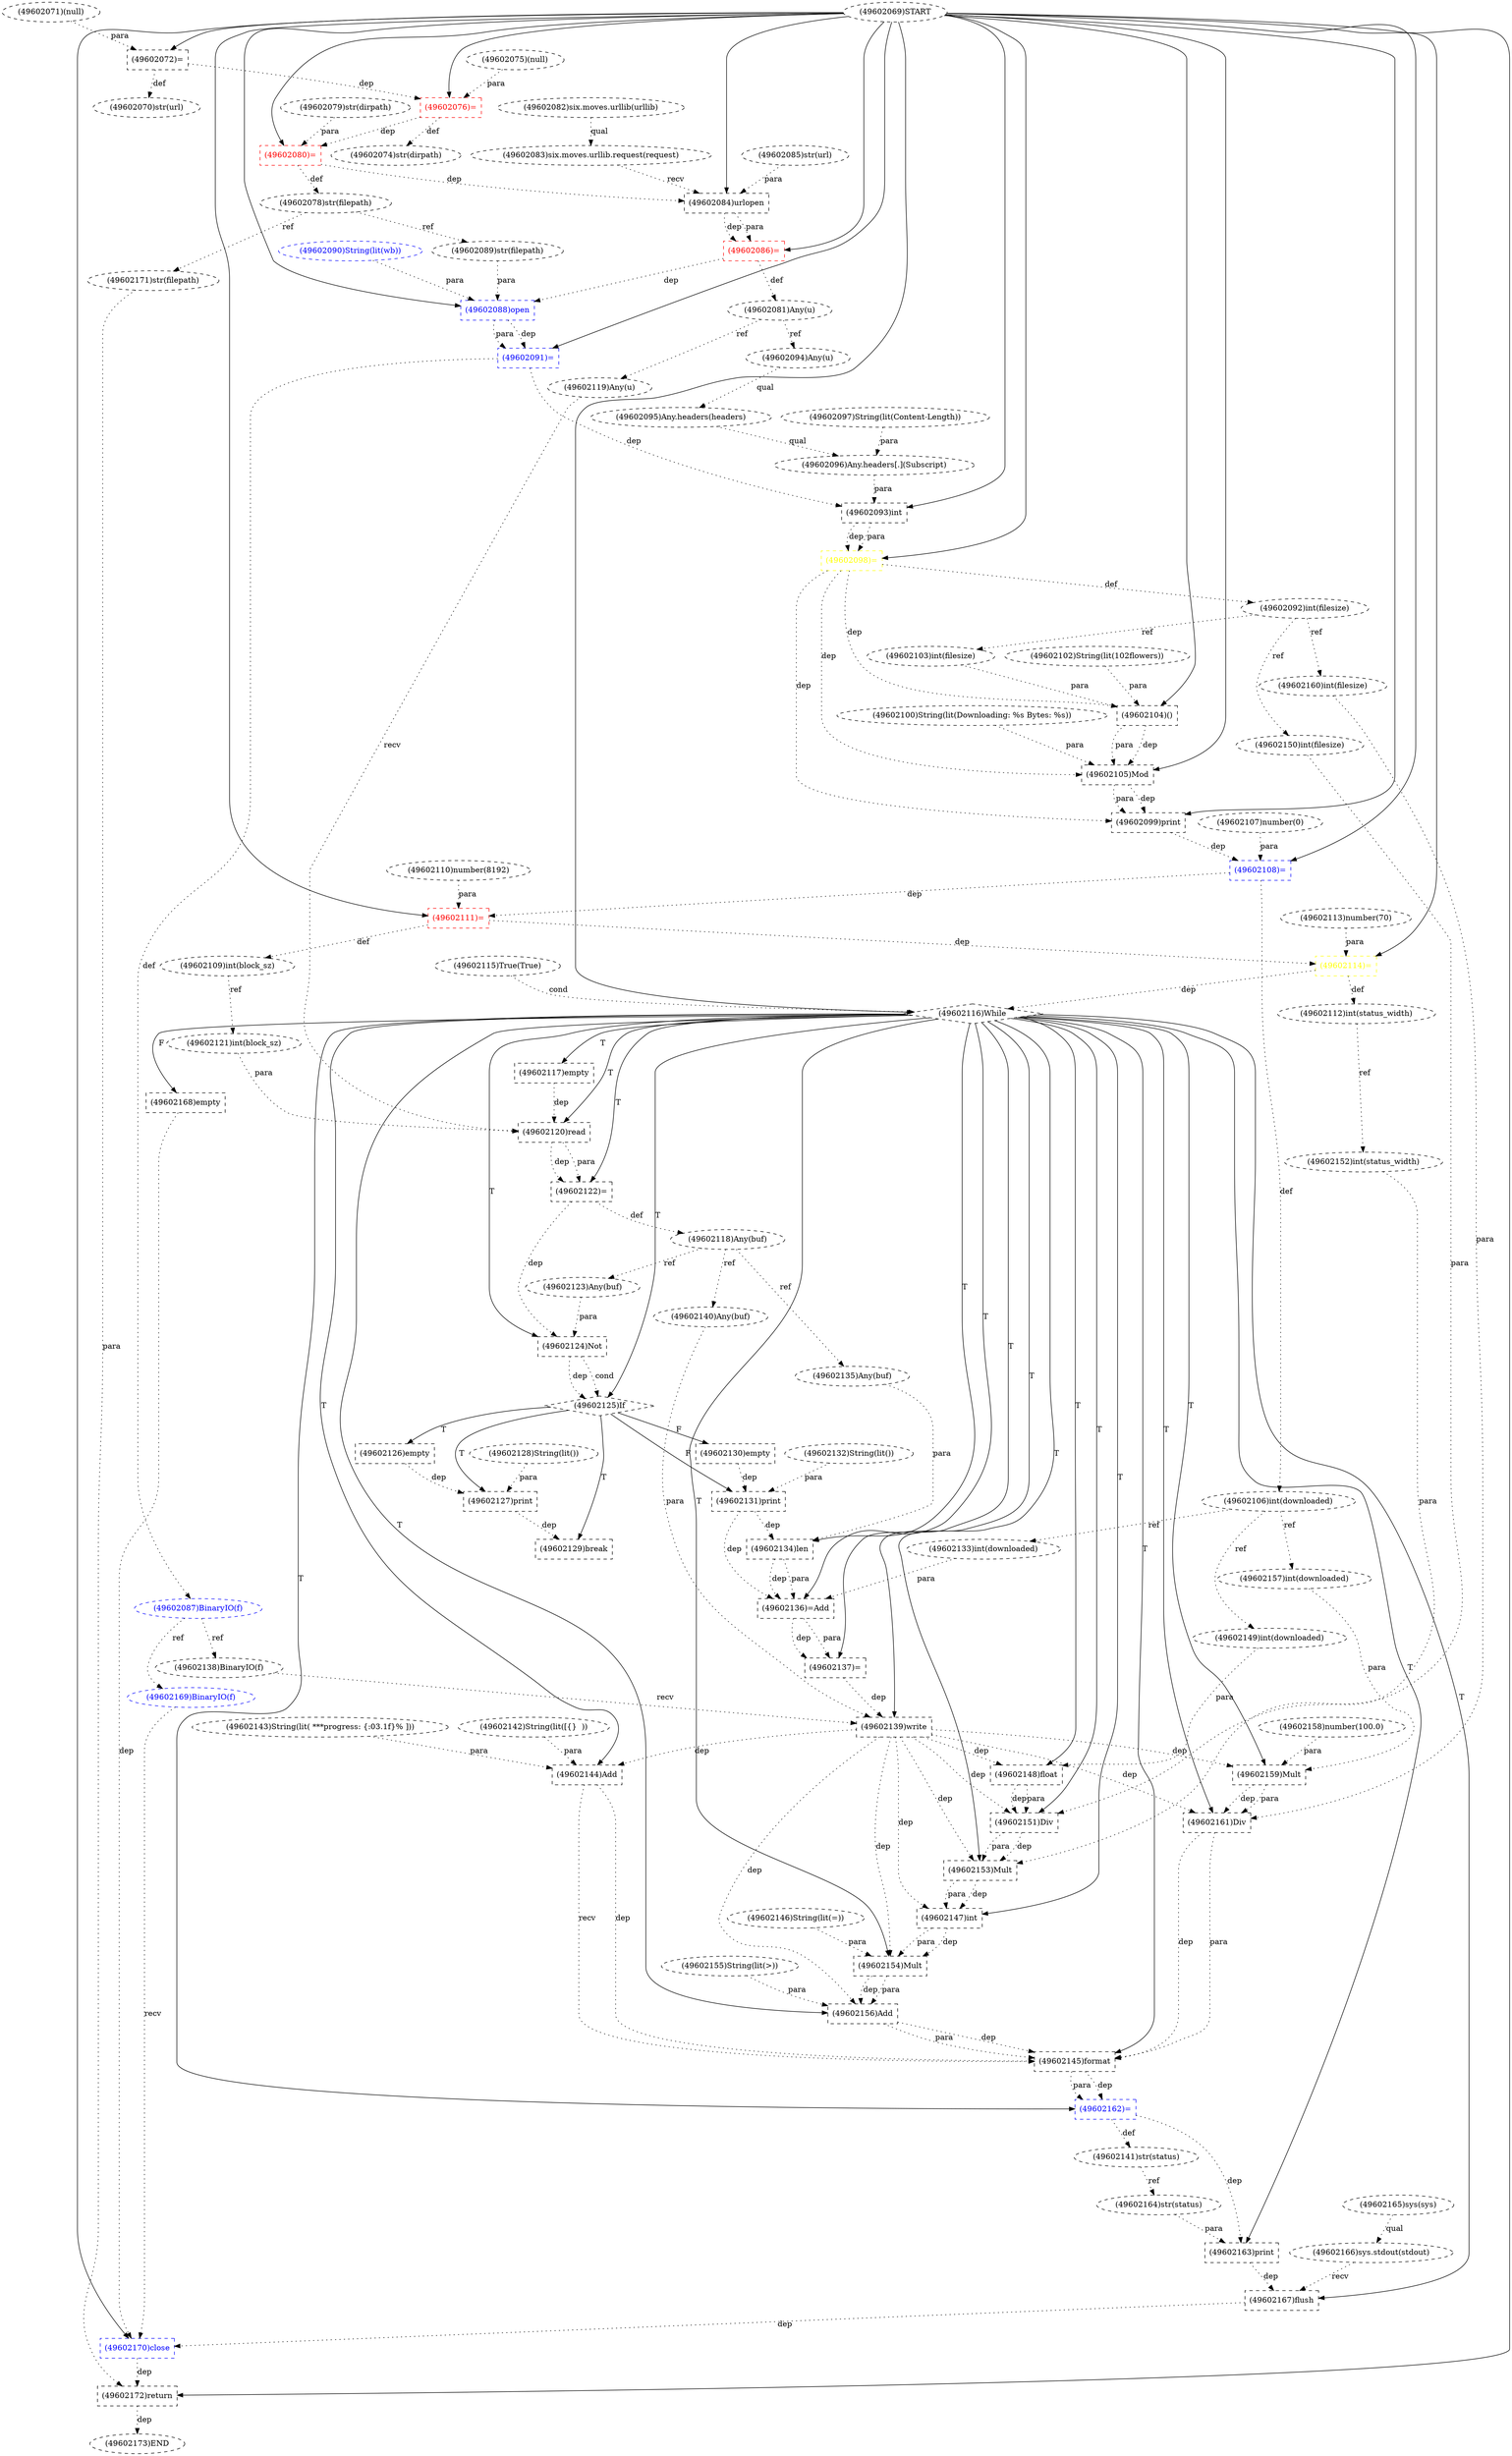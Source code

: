 digraph G {
1 [label="(49602118)Any(buf)" shape=ellipse style=dashed]
2 [label="(49602149)int(downloaded)" shape=ellipse style=dashed]
3 [label="(49602087)BinaryIO(f)" shape=ellipse style=dashed color=blue fontcolor=blue]
4 [label="(49602099)print" shape=box style=dashed]
5 [label="(49602070)str(url)" shape=ellipse style=dashed]
6 [label="(49602091)=" shape=box style=dashed color=blue fontcolor=blue]
7 [label="(49602111)=" shape=box style=dashed color=red fontcolor=red]
8 [label="(49602102)String(lit(102flowers))" shape=ellipse style=dashed]
9 [label="(49602150)int(filesize)" shape=ellipse style=dashed]
10 [label="(49602096)Any.headers[.](Subscript)" shape=ellipse style=dashed]
11 [label="(49602119)Any(u)" shape=ellipse style=dashed]
12 [label="(49602081)Any(u)" shape=ellipse style=dashed]
13 [label="(49602082)six.moves.urllib(urllib)" shape=ellipse style=dashed]
14 [label="(49602074)str(dirpath)" shape=ellipse style=dashed]
15 [label="(49602126)empty" shape=box style=dashed]
16 [label="(49602124)Not" shape=box style=dashed]
17 [label="(49602151)Div" shape=box style=dashed]
18 [label="(49602079)str(dirpath)" shape=ellipse style=dashed]
19 [label="(49602106)int(downloaded)" shape=ellipse style=dashed]
20 [label="(49602109)int(block_sz)" shape=ellipse style=dashed]
21 [label="(49602131)print" shape=box style=dashed]
22 [label="(49602095)Any.headers(headers)" shape=ellipse style=dashed]
23 [label="(49602071)(null)" shape=ellipse style=dashed]
24 [label="(49602163)print" shape=box style=dashed]
25 [label="(49602121)int(block_sz)" shape=ellipse style=dashed]
26 [label="(49602171)str(filepath)" shape=ellipse style=dashed]
27 [label="(49602115)True(True)" shape=ellipse style=dashed]
28 [label="(49602168)empty" shape=box style=dashed]
29 [label="(49602145)format" shape=box style=dashed]
30 [label="(49602123)Any(buf)" shape=ellipse style=dashed]
31 [label="(49602142)String(lit([{}  ))" shape=ellipse style=dashed]
32 [label="(49602146)String(lit(=))" shape=ellipse style=dashed]
33 [label="(49602127)print" shape=box style=dashed]
34 [label="(49602153)Mult" shape=box style=dashed]
35 [label="(49602100)String(lit(Downloading: %s Bytes: %s))" shape=ellipse style=dashed]
36 [label="(49602088)open" shape=box style=dashed color=blue fontcolor=blue]
37 [label="(49602069)START" style=dashed]
38 [label="(49602103)int(filesize)" shape=ellipse style=dashed]
39 [label="(49602161)Div" shape=box style=dashed]
40 [label="(49602075)(null)" shape=ellipse style=dashed]
41 [label="(49602170)close" shape=box style=dashed color=blue fontcolor=blue]
42 [label="(49602076)=" shape=box style=dashed color=red fontcolor=red]
43 [label="(49602107)number(0)" shape=ellipse style=dashed]
44 [label="(49602122)=" shape=box style=dashed color=black fontcolor=black]
45 [label="(49602138)BinaryIO(f)" shape=ellipse style=dashed]
46 [label="(49602114)=" shape=box style=dashed color=yellow fontcolor=yellow]
47 [label="(49602120)read" shape=box style=dashed]
48 [label="(49602144)Add" shape=box style=dashed]
49 [label="(49602159)Mult" shape=box style=dashed]
50 [label="(49602172)return" shape=box style=dashed]
51 [label="(49602085)str(url)" shape=ellipse style=dashed]
52 [label="(49602154)Mult" shape=box style=dashed]
53 [label="(49602152)int(status_width)" shape=ellipse style=dashed]
54 [label="(49602108)=" shape=box style=dashed color=blue fontcolor=blue]
55 [label="(49602080)=" shape=box style=dashed color=red fontcolor=red]
56 [label="(49602110)number(8192)" shape=ellipse style=dashed]
57 [label="(49602129)break" shape=box style=dashed]
58 [label="(49602113)number(70)" shape=ellipse style=dashed]
59 [label="(49602134)len" shape=box style=dashed]
60 [label="(49602105)Mod" shape=box style=dashed]
61 [label="(49602169)BinaryIO(f)" shape=ellipse style=dashed color=blue fontcolor=blue]
62 [label="(49602160)int(filesize)" shape=ellipse style=dashed]
63 [label="(49602165)sys(sys)" shape=ellipse style=dashed]
64 [label="(49602116)While" shape=diamond style=dashed]
65 [label="(49602130)empty" shape=box style=dashed]
66 [label="(49602143)String(lit( ***progress: {:03.1f}% ]))" shape=ellipse style=dashed]
67 [label="(49602090)String(lit(wb))" shape=ellipse style=dashed color=blue fontcolor=blue]
68 [label="(49602157)int(downloaded)" shape=ellipse style=dashed]
69 [label="(49602167)flush" shape=box style=dashed]
70 [label="(49602089)str(filepath)" shape=ellipse style=dashed]
71 [label="(49602135)Any(buf)" shape=ellipse style=dashed]
72 [label="(49602086)=" shape=box style=dashed color=red fontcolor=red]
73 [label="(49602132)String(lit())" shape=ellipse style=dashed]
74 [label="(49602097)String(lit(Content-Length))" shape=ellipse style=dashed]
75 [label="(49602072)=" shape=box style=dashed color=black fontcolor=black]
76 [label="(49602078)str(filepath)" shape=ellipse style=dashed]
77 [label="(49602158)number(100.0)" shape=ellipse style=dashed]
78 [label="(49602173)END" style=dashed]
79 [label="(49602128)String(lit())" shape=ellipse style=dashed]
80 [label="(49602140)Any(buf)" shape=ellipse style=dashed]
81 [label="(49602112)int(status_width)" shape=ellipse style=dashed]
82 [label="(49602133)int(downloaded)" shape=ellipse style=dashed]
83 [label="(49602093)int" shape=box style=dashed]
84 [label="(49602137)=" shape=box style=dashed]
85 [label="(49602092)int(filesize)" shape=ellipse style=dashed]
86 [label="(49602166)sys.stdout(stdout)" shape=ellipse style=dashed]
87 [label="(49602148)float" shape=box style=dashed]
88 [label="(49602083)six.moves.urllib.request(request)" shape=ellipse style=dashed]
89 [label="(49602139)write" shape=box style=dashed]
90 [label="(49602094)Any(u)" shape=ellipse style=dashed]
91 [label="(49602156)Add" shape=box style=dashed]
92 [label="(49602084)urlopen" shape=box style=dashed]
93 [label="(49602136)=Add" shape=box style=dashed]
94 [label="(49602125)If" shape=diamond style=dashed]
95 [label="(49602104)()" shape=box style=dashed]
96 [label="(49602164)str(status)" shape=ellipse style=dashed]
97 [label="(49602117)empty" shape=box style=dashed]
98 [label="(49602155)String(lit(>))" shape=ellipse style=dashed]
99 [label="(49602098)=" shape=box style=dashed color=yellow fontcolor=yellow]
100 [label="(49602141)str(status)" shape=ellipse style=dashed]
101 [label="(49602162)=" shape=box style=dashed color=blue fontcolor=blue]
102 [label="(49602147)int" shape=box style=dashed]
44 -> 1 [label="def" style=dotted];
19 -> 2 [label="ref" style=dotted];
6 -> 3 [label="def" style=dotted];
37 -> 4 [label="" style=solid];
60 -> 4 [label="dep" style=dotted];
60 -> 4 [label="para" style=dotted];
99 -> 4 [label="dep" style=dotted];
75 -> 5 [label="def" style=dotted];
37 -> 6 [label="" style=solid];
36 -> 6 [label="dep" style=dotted];
36 -> 6 [label="para" style=dotted];
37 -> 7 [label="" style=solid];
56 -> 7 [label="para" style=dotted];
54 -> 7 [label="dep" style=dotted];
85 -> 9 [label="ref" style=dotted];
22 -> 10 [label="qual" style=dotted];
74 -> 10 [label="para" style=dotted];
12 -> 11 [label="ref" style=dotted];
72 -> 12 [label="def" style=dotted];
42 -> 14 [label="def" style=dotted];
94 -> 15 [label="T"];
64 -> 16 [label="T"];
30 -> 16 [label="para" style=dotted];
44 -> 16 [label="dep" style=dotted];
64 -> 17 [label="T"];
87 -> 17 [label="dep" style=dotted];
87 -> 17 [label="para" style=dotted];
9 -> 17 [label="para" style=dotted];
89 -> 17 [label="dep" style=dotted];
54 -> 19 [label="def" style=dotted];
7 -> 20 [label="def" style=dotted];
94 -> 21 [label="F"];
73 -> 21 [label="para" style=dotted];
65 -> 21 [label="dep" style=dotted];
90 -> 22 [label="qual" style=dotted];
64 -> 24 [label="T"];
96 -> 24 [label="para" style=dotted];
101 -> 24 [label="dep" style=dotted];
20 -> 25 [label="ref" style=dotted];
76 -> 26 [label="ref" style=dotted];
64 -> 28 [label="F"];
64 -> 29 [label="T"];
48 -> 29 [label="dep" style=dotted];
48 -> 29 [label="recv" style=dotted];
91 -> 29 [label="dep" style=dotted];
91 -> 29 [label="para" style=dotted];
39 -> 29 [label="dep" style=dotted];
39 -> 29 [label="para" style=dotted];
1 -> 30 [label="ref" style=dotted];
94 -> 33 [label="T"];
79 -> 33 [label="para" style=dotted];
15 -> 33 [label="dep" style=dotted];
64 -> 34 [label="T"];
17 -> 34 [label="dep" style=dotted];
17 -> 34 [label="para" style=dotted];
53 -> 34 [label="para" style=dotted];
89 -> 34 [label="dep" style=dotted];
37 -> 36 [label="" style=solid];
70 -> 36 [label="para" style=dotted];
67 -> 36 [label="para" style=dotted];
72 -> 36 [label="dep" style=dotted];
85 -> 38 [label="ref" style=dotted];
64 -> 39 [label="T"];
49 -> 39 [label="dep" style=dotted];
49 -> 39 [label="para" style=dotted];
62 -> 39 [label="para" style=dotted];
89 -> 39 [label="dep" style=dotted];
37 -> 41 [label="" style=solid];
61 -> 41 [label="recv" style=dotted];
69 -> 41 [label="dep" style=dotted];
28 -> 41 [label="dep" style=dotted];
37 -> 42 [label="" style=solid];
40 -> 42 [label="para" style=dotted];
75 -> 42 [label="dep" style=dotted];
64 -> 44 [label="T"];
47 -> 44 [label="dep" style=dotted];
47 -> 44 [label="para" style=dotted];
3 -> 45 [label="ref" style=dotted];
37 -> 46 [label="" style=solid];
58 -> 46 [label="para" style=dotted];
7 -> 46 [label="dep" style=dotted];
64 -> 47 [label="T"];
11 -> 47 [label="recv" style=dotted];
25 -> 47 [label="para" style=dotted];
97 -> 47 [label="dep" style=dotted];
64 -> 48 [label="T"];
31 -> 48 [label="para" style=dotted];
66 -> 48 [label="para" style=dotted];
89 -> 48 [label="dep" style=dotted];
64 -> 49 [label="T"];
68 -> 49 [label="para" style=dotted];
77 -> 49 [label="para" style=dotted];
89 -> 49 [label="dep" style=dotted];
37 -> 50 [label="" style=solid];
26 -> 50 [label="para" style=dotted];
41 -> 50 [label="dep" style=dotted];
64 -> 52 [label="T"];
32 -> 52 [label="para" style=dotted];
102 -> 52 [label="dep" style=dotted];
102 -> 52 [label="para" style=dotted];
89 -> 52 [label="dep" style=dotted];
81 -> 53 [label="ref" style=dotted];
37 -> 54 [label="" style=solid];
43 -> 54 [label="para" style=dotted];
4 -> 54 [label="dep" style=dotted];
37 -> 55 [label="" style=solid];
18 -> 55 [label="para" style=dotted];
42 -> 55 [label="dep" style=dotted];
94 -> 57 [label="T"];
33 -> 57 [label="dep" style=dotted];
64 -> 59 [label="T"];
71 -> 59 [label="para" style=dotted];
21 -> 59 [label="dep" style=dotted];
37 -> 60 [label="" style=solid];
35 -> 60 [label="para" style=dotted];
95 -> 60 [label="dep" style=dotted];
95 -> 60 [label="para" style=dotted];
99 -> 60 [label="dep" style=dotted];
3 -> 61 [label="ref" style=dotted];
85 -> 62 [label="ref" style=dotted];
37 -> 64 [label="" style=solid];
27 -> 64 [label="cond" style=dotted];
46 -> 64 [label="dep" style=dotted];
94 -> 65 [label="F"];
19 -> 68 [label="ref" style=dotted];
64 -> 69 [label="T"];
86 -> 69 [label="recv" style=dotted];
24 -> 69 [label="dep" style=dotted];
76 -> 70 [label="ref" style=dotted];
1 -> 71 [label="ref" style=dotted];
37 -> 72 [label="" style=solid];
92 -> 72 [label="dep" style=dotted];
92 -> 72 [label="para" style=dotted];
37 -> 75 [label="" style=solid];
23 -> 75 [label="para" style=dotted];
55 -> 76 [label="def" style=dotted];
50 -> 78 [label="dep" style=dotted];
1 -> 80 [label="ref" style=dotted];
46 -> 81 [label="def" style=dotted];
19 -> 82 [label="ref" style=dotted];
37 -> 83 [label="" style=solid];
10 -> 83 [label="para" style=dotted];
6 -> 83 [label="dep" style=dotted];
64 -> 84 [label="T"];
93 -> 84 [label="dep" style=dotted];
93 -> 84 [label="para" style=dotted];
99 -> 85 [label="def" style=dotted];
63 -> 86 [label="qual" style=dotted];
64 -> 87 [label="T"];
2 -> 87 [label="para" style=dotted];
89 -> 87 [label="dep" style=dotted];
13 -> 88 [label="qual" style=dotted];
64 -> 89 [label="T"];
45 -> 89 [label="recv" style=dotted];
80 -> 89 [label="para" style=dotted];
84 -> 89 [label="dep" style=dotted];
12 -> 90 [label="ref" style=dotted];
64 -> 91 [label="T"];
52 -> 91 [label="dep" style=dotted];
52 -> 91 [label="para" style=dotted];
98 -> 91 [label="para" style=dotted];
89 -> 91 [label="dep" style=dotted];
37 -> 92 [label="" style=solid];
88 -> 92 [label="recv" style=dotted];
51 -> 92 [label="para" style=dotted];
55 -> 92 [label="dep" style=dotted];
64 -> 93 [label="T"];
82 -> 93 [label="para" style=dotted];
59 -> 93 [label="dep" style=dotted];
59 -> 93 [label="para" style=dotted];
21 -> 93 [label="dep" style=dotted];
64 -> 94 [label="T"];
16 -> 94 [label="dep" style=dotted];
16 -> 94 [label="cond" style=dotted];
37 -> 95 [label="" style=solid];
8 -> 95 [label="para" style=dotted];
38 -> 95 [label="para" style=dotted];
99 -> 95 [label="dep" style=dotted];
100 -> 96 [label="ref" style=dotted];
64 -> 97 [label="T"];
37 -> 99 [label="" style=solid];
83 -> 99 [label="dep" style=dotted];
83 -> 99 [label="para" style=dotted];
101 -> 100 [label="def" style=dotted];
64 -> 101 [label="T"];
29 -> 101 [label="dep" style=dotted];
29 -> 101 [label="para" style=dotted];
64 -> 102 [label="T"];
34 -> 102 [label="dep" style=dotted];
34 -> 102 [label="para" style=dotted];
89 -> 102 [label="dep" style=dotted];
}